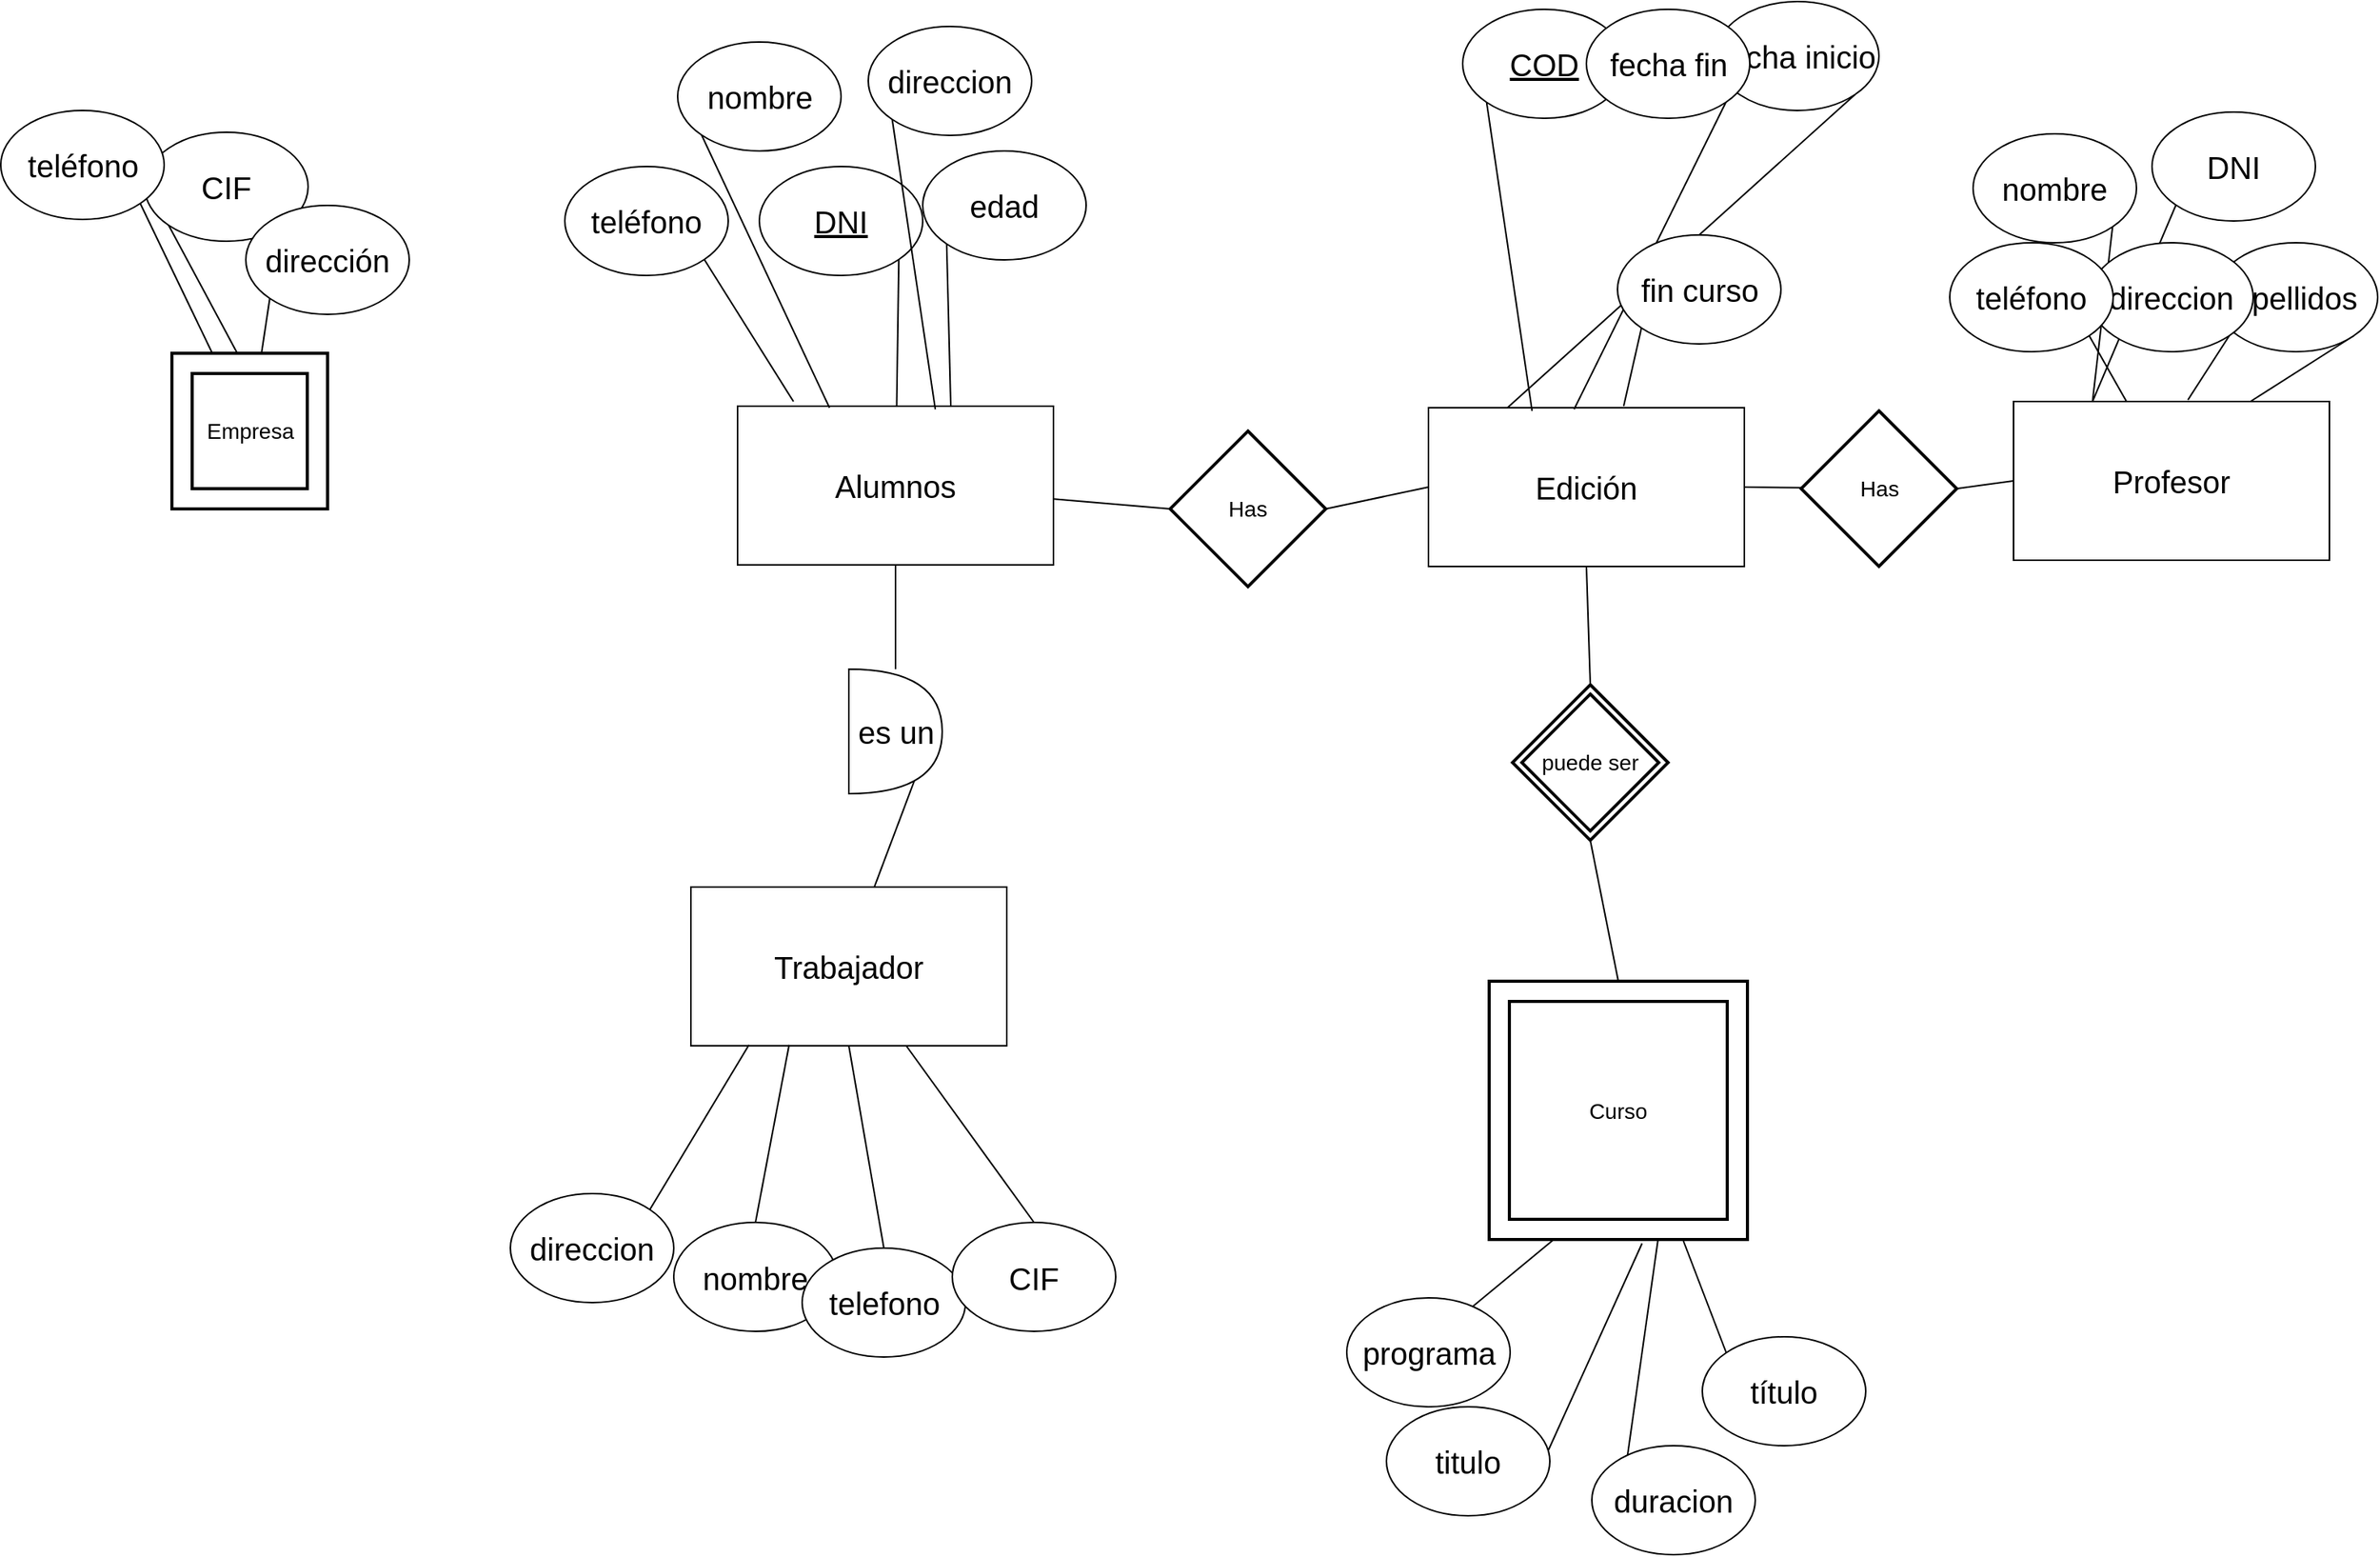 <mxfile pages="1" version="11.2.4" type="device"><diagram id="oihKVc5lA4nmGDFUJJhm" name="Page-1"><mxGraphModel dx="2858" dy="1220" grid="1" gridSize="10" guides="1" tooltips="1" connect="1" arrows="1" fold="1" page="1" pageScale="1" pageWidth="827" pageHeight="1169" math="0" shadow="0"><root><mxCell id="0"/><mxCell id="1" parent="0"/><mxCell id="I_4TS8XAp-XZym7d8aXr-16" style="edgeStyle=none;rounded=0;orthogonalLoop=1;jettySize=auto;html=1;exitX=0.5;exitY=1;exitDx=0;exitDy=0;endArrow=none;endFill=0;" edge="1" parent="1" source="rjAA94AsYqA0xYC1l2HG-2" target="rjAA94AsYqA0xYC1l2HG-53"><mxGeometry relative="1" as="geometry"/></mxCell><mxCell id="rjAA94AsYqA0xYC1l2HG-2" value="Alumnos" style="rounded=0;whiteSpace=wrap;html=1;fontSize=20;" parent="1" vertex="1"><mxGeometry x="76" y="291" width="203" height="102" as="geometry"/></mxCell><mxCell id="rjAA94AsYqA0xYC1l2HG-10" style="edgeStyle=none;rounded=0;orthogonalLoop=1;jettySize=auto;html=1;exitX=1;exitY=1;exitDx=0;exitDy=0;endArrow=none;endFill=0;fontSize=20;" parent="1" source="rjAA94AsYqA0xYC1l2HG-3" target="rjAA94AsYqA0xYC1l2HG-2" edge="1"><mxGeometry relative="1" as="geometry"/></mxCell><mxCell id="rjAA94AsYqA0xYC1l2HG-3" value="DNI" style="ellipse;whiteSpace=wrap;html=1;fontSize=20;fontStyle=4" parent="1" vertex="1"><mxGeometry x="90" y="137" width="105" height="70" as="geometry"/></mxCell><mxCell id="rjAA94AsYqA0xYC1l2HG-12" style="edgeStyle=none;rounded=0;orthogonalLoop=1;jettySize=auto;html=1;exitX=0;exitY=1;exitDx=0;exitDy=0;entryX=0.626;entryY=0.02;entryDx=0;entryDy=0;entryPerimeter=0;endArrow=none;endFill=0;fontSize=20;" parent="1" source="rjAA94AsYqA0xYC1l2HG-5" target="rjAA94AsYqA0xYC1l2HG-2" edge="1"><mxGeometry relative="1" as="geometry"/></mxCell><mxCell id="rjAA94AsYqA0xYC1l2HG-5" value="direccion" style="ellipse;whiteSpace=wrap;html=1;fontSize=20;" parent="1" vertex="1"><mxGeometry x="160" y="47" width="105" height="70" as="geometry"/></mxCell><mxCell id="rjAA94AsYqA0xYC1l2HG-11" style="edgeStyle=none;rounded=0;orthogonalLoop=1;jettySize=auto;html=1;exitX=0;exitY=1;exitDx=0;exitDy=0;entryX=0.291;entryY=0.01;entryDx=0;entryDy=0;entryPerimeter=0;endArrow=none;endFill=0;fontSize=20;" parent="1" source="rjAA94AsYqA0xYC1l2HG-6" target="rjAA94AsYqA0xYC1l2HG-2" edge="1"><mxGeometry relative="1" as="geometry"/></mxCell><mxCell id="rjAA94AsYqA0xYC1l2HG-6" value="nombre" style="ellipse;whiteSpace=wrap;html=1;fontSize=20;" parent="1" vertex="1"><mxGeometry x="37.5" y="57" width="105" height="70" as="geometry"/></mxCell><mxCell id="rjAA94AsYqA0xYC1l2HG-9" style="rounded=0;orthogonalLoop=1;jettySize=auto;html=1;exitX=1;exitY=1;exitDx=0;exitDy=0;entryX=0.177;entryY=-0.029;entryDx=0;entryDy=0;entryPerimeter=0;fontSize=20;endArrow=none;endFill=0;" parent="1" source="rjAA94AsYqA0xYC1l2HG-7" target="rjAA94AsYqA0xYC1l2HG-2" edge="1"><mxGeometry relative="1" as="geometry"/></mxCell><mxCell id="rjAA94AsYqA0xYC1l2HG-7" value="teléfono" style="ellipse;whiteSpace=wrap;html=1;fontSize=20;" parent="1" vertex="1"><mxGeometry x="-35" y="137" width="105" height="70" as="geometry"/></mxCell><mxCell id="rjAA94AsYqA0xYC1l2HG-13" style="edgeStyle=none;rounded=0;orthogonalLoop=1;jettySize=auto;html=1;exitX=0;exitY=1;exitDx=0;exitDy=0;entryX=0.675;entryY=0;entryDx=0;entryDy=0;entryPerimeter=0;endArrow=none;endFill=0;fontSize=20;" parent="1" source="rjAA94AsYqA0xYC1l2HG-8" target="rjAA94AsYqA0xYC1l2HG-2" edge="1"><mxGeometry relative="1" as="geometry"/></mxCell><mxCell id="rjAA94AsYqA0xYC1l2HG-8" value="edad" style="ellipse;whiteSpace=wrap;html=1;fontSize=20;" parent="1" vertex="1"><mxGeometry x="195" y="127" width="105" height="70" as="geometry"/></mxCell><mxCell id="I_4TS8XAp-XZym7d8aXr-8" style="edgeStyle=none;rounded=0;orthogonalLoop=1;jettySize=auto;html=1;exitX=0.5;exitY=1;exitDx=0;exitDy=0;entryX=0.5;entryY=0;entryDx=0;entryDy=0;endArrow=none;endFill=0;" edge="1" parent="1" source="rjAA94AsYqA0xYC1l2HG-15" target="I_4TS8XAp-XZym7d8aXr-7"><mxGeometry relative="1" as="geometry"/></mxCell><mxCell id="I_4TS8XAp-XZym7d8aXr-12" style="edgeStyle=none;rounded=0;orthogonalLoop=1;jettySize=auto;html=1;exitX=0;exitY=0.5;exitDx=0;exitDy=0;entryX=1;entryY=0.5;entryDx=0;entryDy=0;endArrow=none;endFill=0;" edge="1" parent="1" source="rjAA94AsYqA0xYC1l2HG-15" target="rjAA94AsYqA0xYC1l2HG-54"><mxGeometry relative="1" as="geometry"/></mxCell><mxCell id="I_4TS8XAp-XZym7d8aXr-14" style="edgeStyle=none;rounded=0;orthogonalLoop=1;jettySize=auto;html=1;exitX=1;exitY=0.5;exitDx=0;exitDy=0;endArrow=none;endFill=0;" edge="1" parent="1" source="rjAA94AsYqA0xYC1l2HG-15" target="rjAA94AsYqA0xYC1l2HG-55"><mxGeometry relative="1" as="geometry"/></mxCell><mxCell id="rjAA94AsYqA0xYC1l2HG-15" value="Edición" style="rounded=0;whiteSpace=wrap;html=1;fontSize=20;" parent="1" vertex="1"><mxGeometry x="520" y="292" width="203" height="102" as="geometry"/></mxCell><mxCell id="rjAA94AsYqA0xYC1l2HG-30" style="edgeStyle=none;rounded=0;orthogonalLoop=1;jettySize=auto;html=1;exitX=0;exitY=1;exitDx=0;exitDy=0;entryX=0.328;entryY=0.02;entryDx=0;entryDy=0;entryPerimeter=0;endArrow=none;endFill=0;fontSize=20;" parent="1" source="rjAA94AsYqA0xYC1l2HG-16" target="rjAA94AsYqA0xYC1l2HG-15" edge="1"><mxGeometry relative="1" as="geometry"/></mxCell><mxCell id="rjAA94AsYqA0xYC1l2HG-16" value="COD" style="ellipse;whiteSpace=wrap;html=1;fontSize=20;fontStyle=4" parent="1" vertex="1"><mxGeometry x="542" y="36" width="105" height="70" as="geometry"/></mxCell><mxCell id="rjAA94AsYqA0xYC1l2HG-35" style="edgeStyle=none;rounded=0;orthogonalLoop=1;jettySize=auto;html=1;exitX=0;exitY=1;exitDx=0;exitDy=0;endArrow=none;endFill=0;fontSize=20;entryX=0.25;entryY=1;entryDx=0;entryDy=0;" parent="1" source="rjAA94AsYqA0xYC1l2HG-17" target="I_4TS8XAp-XZym7d8aXr-2" edge="1"><mxGeometry relative="1" as="geometry"><mxPoint x="600" y="301" as="targetPoint"/></mxGeometry></mxCell><mxCell id="rjAA94AsYqA0xYC1l2HG-17" value="programa" style="ellipse;whiteSpace=wrap;html=1;fontSize=20;" parent="1" vertex="1"><mxGeometry x="467.5" y="864" width="105" height="70" as="geometry"/></mxCell><mxCell id="rjAA94AsYqA0xYC1l2HG-33" style="edgeStyle=none;rounded=0;orthogonalLoop=1;jettySize=auto;html=1;exitX=0;exitY=1;exitDx=0;exitDy=0;entryX=0.654;entryY=0.998;entryDx=0;entryDy=0;entryPerimeter=0;endArrow=none;endFill=0;fontSize=20;" parent="1" source="rjAA94AsYqA0xYC1l2HG-18" target="I_4TS8XAp-XZym7d8aXr-2" edge="1"><mxGeometry relative="1" as="geometry"/></mxCell><mxCell id="rjAA94AsYqA0xYC1l2HG-18" value="duracion" style="ellipse;whiteSpace=wrap;html=1;fontSize=20;" parent="1" vertex="1"><mxGeometry x="625" y="959" width="105" height="70" as="geometry"/></mxCell><mxCell id="rjAA94AsYqA0xYC1l2HG-31" style="edgeStyle=none;rounded=0;orthogonalLoop=1;jettySize=auto;html=1;exitX=1;exitY=1;exitDx=0;exitDy=0;endArrow=none;endFill=0;fontSize=20;entryX=0.592;entryY=1.015;entryDx=0;entryDy=0;entryPerimeter=0;" parent="1" source="rjAA94AsYqA0xYC1l2HG-19" target="I_4TS8XAp-XZym7d8aXr-2" edge="1"><mxGeometry relative="1" as="geometry"><mxPoint x="585.5" y="460" as="targetPoint"/></mxGeometry></mxCell><mxCell id="rjAA94AsYqA0xYC1l2HG-19" value="titulo" style="ellipse;whiteSpace=wrap;html=1;fontSize=20;" parent="1" vertex="1"><mxGeometry x="493" y="934" width="105" height="70" as="geometry"/></mxCell><mxCell id="rjAA94AsYqA0xYC1l2HG-32" style="edgeStyle=none;rounded=0;orthogonalLoop=1;jettySize=auto;html=1;exitX=1;exitY=1;exitDx=0;exitDy=0;endArrow=none;endFill=0;fontSize=20;entryX=0.25;entryY=0;entryDx=0;entryDy=0;" parent="1" source="rjAA94AsYqA0xYC1l2HG-20" target="rjAA94AsYqA0xYC1l2HG-15" edge="1"><mxGeometry relative="1" as="geometry"><mxPoint x="560" y="301" as="targetPoint"/></mxGeometry></mxCell><mxCell id="rjAA94AsYqA0xYC1l2HG-20" value="fecha inicio" style="ellipse;whiteSpace=wrap;html=1;fontSize=20;" parent="1" vertex="1"><mxGeometry x="704.5" y="31" width="105" height="70" as="geometry"/></mxCell><mxCell id="rjAA94AsYqA0xYC1l2HG-34" style="edgeStyle=none;rounded=0;orthogonalLoop=1;jettySize=auto;html=1;exitX=1;exitY=1;exitDx=0;exitDy=0;endArrow=none;endFill=0;fontSize=20;entryX=0.461;entryY=0.01;entryDx=0;entryDy=0;entryPerimeter=0;" parent="1" source="rjAA94AsYqA0xYC1l2HG-21" target="rjAA94AsYqA0xYC1l2HG-15" edge="1"><mxGeometry relative="1" as="geometry"><mxPoint x="600" y="301" as="targetPoint"/></mxGeometry></mxCell><mxCell id="rjAA94AsYqA0xYC1l2HG-21" value="fecha fin" style="ellipse;whiteSpace=wrap;html=1;fontSize=20;" parent="1" vertex="1"><mxGeometry x="621.5" y="36" width="105" height="70" as="geometry"/></mxCell><mxCell id="rjAA94AsYqA0xYC1l2HG-36" style="edgeStyle=none;rounded=0;orthogonalLoop=1;jettySize=auto;html=1;exitX=0;exitY=1;exitDx=0;exitDy=0;entryX=0.618;entryY=-0.01;entryDx=0;entryDy=0;entryPerimeter=0;endArrow=none;endFill=0;fontSize=20;" parent="1" source="rjAA94AsYqA0xYC1l2HG-22" target="rjAA94AsYqA0xYC1l2HG-15" edge="1"><mxGeometry relative="1" as="geometry"/></mxCell><mxCell id="rjAA94AsYqA0xYC1l2HG-22" value="fin curso" style="ellipse;whiteSpace=wrap;html=1;fontSize=20;" parent="1" vertex="1"><mxGeometry x="641.5" y="181" width="105" height="70" as="geometry"/></mxCell><mxCell id="rjAA94AsYqA0xYC1l2HG-23" value="Profesor" style="rounded=0;whiteSpace=wrap;html=1;fontSize=20;" parent="1" vertex="1"><mxGeometry x="896" y="288" width="203" height="102" as="geometry"/></mxCell><mxCell id="rjAA94AsYqA0xYC1l2HG-39" style="edgeStyle=none;rounded=0;orthogonalLoop=1;jettySize=auto;html=1;exitX=0;exitY=1;exitDx=0;exitDy=0;entryX=0.25;entryY=0;entryDx=0;entryDy=0;endArrow=none;endFill=0;fontSize=20;" parent="1" source="rjAA94AsYqA0xYC1l2HG-24" target="rjAA94AsYqA0xYC1l2HG-23" edge="1"><mxGeometry relative="1" as="geometry"/></mxCell><mxCell id="rjAA94AsYqA0xYC1l2HG-24" value="DNI" style="ellipse;whiteSpace=wrap;html=1;fontSize=20;" parent="1" vertex="1"><mxGeometry x="985" y="102" width="105" height="70" as="geometry"/></mxCell><mxCell id="rjAA94AsYqA0xYC1l2HG-40" style="edgeStyle=none;rounded=0;orthogonalLoop=1;jettySize=auto;html=1;exitX=1;exitY=1;exitDx=0;exitDy=0;entryX=0.25;entryY=0;entryDx=0;entryDy=0;endArrow=none;endFill=0;fontSize=20;" parent="1" source="rjAA94AsYqA0xYC1l2HG-26" target="rjAA94AsYqA0xYC1l2HG-23" edge="1"><mxGeometry relative="1" as="geometry"/></mxCell><mxCell id="rjAA94AsYqA0xYC1l2HG-26" value="nombre" style="ellipse;whiteSpace=wrap;html=1;fontSize=20;" parent="1" vertex="1"><mxGeometry x="870" y="116" width="105" height="70" as="geometry"/></mxCell><mxCell id="rjAA94AsYqA0xYC1l2HG-43" style="edgeStyle=none;rounded=0;orthogonalLoop=1;jettySize=auto;html=1;exitX=1;exitY=1;exitDx=0;exitDy=0;entryX=0.75;entryY=0;entryDx=0;entryDy=0;endArrow=none;endFill=0;fontSize=20;" parent="1" source="rjAA94AsYqA0xYC1l2HG-27" target="rjAA94AsYqA0xYC1l2HG-23" edge="1"><mxGeometry relative="1" as="geometry"/></mxCell><mxCell id="rjAA94AsYqA0xYC1l2HG-27" value="apellidos" style="ellipse;whiteSpace=wrap;html=1;fontSize=20;" parent="1" vertex="1"><mxGeometry x="1025" y="186" width="105" height="70" as="geometry"/></mxCell><mxCell id="rjAA94AsYqA0xYC1l2HG-42" style="edgeStyle=none;rounded=0;orthogonalLoop=1;jettySize=auto;html=1;exitX=1;exitY=1;exitDx=0;exitDy=0;entryX=0.552;entryY=-0.01;entryDx=0;entryDy=0;entryPerimeter=0;endArrow=none;endFill=0;fontSize=20;" parent="1" source="rjAA94AsYqA0xYC1l2HG-28" target="rjAA94AsYqA0xYC1l2HG-23" edge="1"><mxGeometry relative="1" as="geometry"/></mxCell><mxCell id="rjAA94AsYqA0xYC1l2HG-28" value="direccion" style="ellipse;whiteSpace=wrap;html=1;fontSize=20;" parent="1" vertex="1"><mxGeometry x="945" y="186" width="105" height="70" as="geometry"/></mxCell><mxCell id="rjAA94AsYqA0xYC1l2HG-41" style="edgeStyle=none;rounded=0;orthogonalLoop=1;jettySize=auto;html=1;exitX=1;exitY=1;exitDx=0;exitDy=0;endArrow=none;endFill=0;fontSize=20;" parent="1" source="rjAA94AsYqA0xYC1l2HG-29" target="rjAA94AsYqA0xYC1l2HG-23" edge="1"><mxGeometry relative="1" as="geometry"/></mxCell><mxCell id="rjAA94AsYqA0xYC1l2HG-29" value="teléfono" style="ellipse;whiteSpace=wrap;html=1;fontSize=20;" parent="1" vertex="1"><mxGeometry x="855" y="186" width="105" height="70" as="geometry"/></mxCell><mxCell id="rjAA94AsYqA0xYC1l2HG-45" value="Empresa" style="shape=ext;strokeWidth=2;margin=10;double=1;whiteSpace=wrap;html=1;align=center;fontSize=14;" parent="1" vertex="1"><mxGeometry x="-287.5" y="257" width="100" height="100" as="geometry"/></mxCell><mxCell id="rjAA94AsYqA0xYC1l2HG-50" style="edgeStyle=none;rounded=0;orthogonalLoop=1;jettySize=auto;html=1;exitX=0;exitY=1;exitDx=0;exitDy=0;entryX=0.42;entryY=0;entryDx=0;entryDy=0;entryPerimeter=0;endArrow=none;endFill=0;fontSize=20;" parent="1" source="rjAA94AsYqA0xYC1l2HG-46" target="rjAA94AsYqA0xYC1l2HG-45" edge="1"><mxGeometry relative="1" as="geometry"/></mxCell><mxCell id="rjAA94AsYqA0xYC1l2HG-46" value="CIF" style="ellipse;whiteSpace=wrap;html=1;fontSize=20;" parent="1" vertex="1"><mxGeometry x="-305" y="115" width="105" height="70" as="geometry"/></mxCell><mxCell id="rjAA94AsYqA0xYC1l2HG-49" style="edgeStyle=none;rounded=0;orthogonalLoop=1;jettySize=auto;html=1;exitX=1;exitY=1;exitDx=0;exitDy=0;endArrow=none;endFill=0;fontSize=20;" parent="1" source="rjAA94AsYqA0xYC1l2HG-47" target="rjAA94AsYqA0xYC1l2HG-45" edge="1"><mxGeometry relative="1" as="geometry"/></mxCell><mxCell id="rjAA94AsYqA0xYC1l2HG-47" value="teléfono" style="ellipse;whiteSpace=wrap;html=1;fontSize=20;" parent="1" vertex="1"><mxGeometry x="-397.5" y="101" width="105" height="70" as="geometry"/></mxCell><mxCell id="rjAA94AsYqA0xYC1l2HG-51" style="edgeStyle=none;rounded=0;orthogonalLoop=1;jettySize=auto;html=1;exitX=0;exitY=1;exitDx=0;exitDy=0;endArrow=none;endFill=0;fontSize=20;" parent="1" source="rjAA94AsYqA0xYC1l2HG-48" target="rjAA94AsYqA0xYC1l2HG-45" edge="1"><mxGeometry relative="1" as="geometry"/></mxCell><mxCell id="rjAA94AsYqA0xYC1l2HG-48" value="dirección" style="ellipse;whiteSpace=wrap;html=1;fontSize=20;" parent="1" vertex="1"><mxGeometry x="-240" y="162" width="105" height="70" as="geometry"/></mxCell><mxCell id="I_4TS8XAp-XZym7d8aXr-18" style="edgeStyle=none;rounded=0;orthogonalLoop=1;jettySize=auto;html=1;exitX=0.7;exitY=0.9;exitDx=0;exitDy=0;exitPerimeter=0;entryX=0.578;entryY=0.014;entryDx=0;entryDy=0;entryPerimeter=0;endArrow=none;endFill=0;" edge="1" parent="1" source="rjAA94AsYqA0xYC1l2HG-53" target="I_4TS8XAp-XZym7d8aXr-17"><mxGeometry relative="1" as="geometry"/></mxCell><mxCell id="rjAA94AsYqA0xYC1l2HG-53" value="es un" style="shape=or;whiteSpace=wrap;html=1;fontSize=20;" parent="1" vertex="1"><mxGeometry x="147.5" y="460" width="60" height="80" as="geometry"/></mxCell><mxCell id="I_4TS8XAp-XZym7d8aXr-13" style="edgeStyle=none;rounded=0;orthogonalLoop=1;jettySize=auto;html=1;exitX=0;exitY=0.5;exitDx=0;exitDy=0;endArrow=none;endFill=0;" edge="1" parent="1" source="rjAA94AsYqA0xYC1l2HG-54" target="rjAA94AsYqA0xYC1l2HG-2"><mxGeometry relative="1" as="geometry"/></mxCell><mxCell id="rjAA94AsYqA0xYC1l2HG-54" value="Has" style="shape=rhombus;strokeWidth=2;fontSize=17;perimeter=rhombusPerimeter;whiteSpace=wrap;html=1;align=center;fontSize=14;" parent="1" vertex="1"><mxGeometry x="354" y="307" width="100" height="100" as="geometry"/></mxCell><mxCell id="I_4TS8XAp-XZym7d8aXr-15" style="edgeStyle=none;rounded=0;orthogonalLoop=1;jettySize=auto;html=1;exitX=1;exitY=0.5;exitDx=0;exitDy=0;entryX=0;entryY=0.5;entryDx=0;entryDy=0;endArrow=none;endFill=0;" edge="1" parent="1" source="rjAA94AsYqA0xYC1l2HG-55" target="rjAA94AsYqA0xYC1l2HG-23"><mxGeometry relative="1" as="geometry"/></mxCell><mxCell id="rjAA94AsYqA0xYC1l2HG-55" value="Has" style="shape=rhombus;strokeWidth=2;fontSize=17;perimeter=rhombusPerimeter;whiteSpace=wrap;html=1;align=center;fontSize=14;" parent="1" vertex="1"><mxGeometry x="759.5" y="294" width="100" height="100" as="geometry"/></mxCell><mxCell id="I_4TS8XAp-XZym7d8aXr-2" value="Curso" style="shape=ext;strokeWidth=2;margin=10;double=1;whiteSpace=wrap;html=1;align=center;fontSize=14;" vertex="1" parent="1"><mxGeometry x="559" y="660.5" width="166" height="166" as="geometry"/></mxCell><mxCell id="I_4TS8XAp-XZym7d8aXr-5" style="edgeStyle=none;rounded=0;orthogonalLoop=1;jettySize=auto;html=1;exitX=0;exitY=0;exitDx=0;exitDy=0;entryX=0.75;entryY=1;entryDx=0;entryDy=0;endArrow=none;endFill=0;" edge="1" parent="1" source="I_4TS8XAp-XZym7d8aXr-4" target="I_4TS8XAp-XZym7d8aXr-2"><mxGeometry relative="1" as="geometry"/></mxCell><mxCell id="I_4TS8XAp-XZym7d8aXr-4" value="título" style="ellipse;whiteSpace=wrap;html=1;fontSize=20;" vertex="1" parent="1"><mxGeometry x="696" y="889" width="105" height="70" as="geometry"/></mxCell><mxCell id="I_4TS8XAp-XZym7d8aXr-9" style="edgeStyle=none;rounded=0;orthogonalLoop=1;jettySize=auto;html=1;exitX=0.5;exitY=1;exitDx=0;exitDy=0;entryX=0.5;entryY=0;entryDx=0;entryDy=0;endArrow=none;endFill=0;" edge="1" parent="1" source="I_4TS8XAp-XZym7d8aXr-7" target="I_4TS8XAp-XZym7d8aXr-2"><mxGeometry relative="1" as="geometry"/></mxCell><mxCell id="I_4TS8XAp-XZym7d8aXr-7" value="puede ser" style="shape=rhombus;double=1;strokeWidth=2;fontSize=17;perimeter=rhombusPerimeter;whiteSpace=wrap;html=1;align=center;fontSize=14;" vertex="1" parent="1"><mxGeometry x="574" y="470" width="100" height="100" as="geometry"/></mxCell><mxCell id="I_4TS8XAp-XZym7d8aXr-17" value="Trabajador" style="rounded=0;whiteSpace=wrap;html=1;fontSize=20;" vertex="1" parent="1"><mxGeometry x="46" y="600" width="203" height="102" as="geometry"/></mxCell><mxCell id="I_4TS8XAp-XZym7d8aXr-24" style="edgeStyle=none;rounded=0;orthogonalLoop=1;jettySize=auto;html=1;exitX=0.5;exitY=0;exitDx=0;exitDy=0;entryX=0.311;entryY=0.994;entryDx=0;entryDy=0;entryPerimeter=0;endArrow=none;endFill=0;" edge="1" parent="1" source="I_4TS8XAp-XZym7d8aXr-19" target="I_4TS8XAp-XZym7d8aXr-17"><mxGeometry relative="1" as="geometry"/></mxCell><mxCell id="I_4TS8XAp-XZym7d8aXr-19" value="nombre" style="ellipse;whiteSpace=wrap;html=1;fontSize=20;" vertex="1" parent="1"><mxGeometry x="35" y="815.5" width="105" height="70" as="geometry"/></mxCell><mxCell id="I_4TS8XAp-XZym7d8aXr-25" style="edgeStyle=none;rounded=0;orthogonalLoop=1;jettySize=auto;html=1;exitX=0.5;exitY=0;exitDx=0;exitDy=0;entryX=0.5;entryY=1;entryDx=0;entryDy=0;endArrow=none;endFill=0;" edge="1" parent="1" source="I_4TS8XAp-XZym7d8aXr-20" target="I_4TS8XAp-XZym7d8aXr-17"><mxGeometry relative="1" as="geometry"/></mxCell><mxCell id="I_4TS8XAp-XZym7d8aXr-20" value="telefono" style="ellipse;whiteSpace=wrap;html=1;fontSize=20;" vertex="1" parent="1"><mxGeometry x="117.5" y="832" width="105" height="70" as="geometry"/></mxCell><mxCell id="I_4TS8XAp-XZym7d8aXr-23" style="edgeStyle=none;rounded=0;orthogonalLoop=1;jettySize=auto;html=1;exitX=1;exitY=0;exitDx=0;exitDy=0;entryX=0.184;entryY=0.994;entryDx=0;entryDy=0;entryPerimeter=0;endArrow=none;endFill=0;" edge="1" parent="1" source="I_4TS8XAp-XZym7d8aXr-21" target="I_4TS8XAp-XZym7d8aXr-17"><mxGeometry relative="1" as="geometry"/></mxCell><mxCell id="I_4TS8XAp-XZym7d8aXr-21" value="direccion" style="ellipse;whiteSpace=wrap;html=1;fontSize=20;" vertex="1" parent="1"><mxGeometry x="-70" y="797" width="105" height="70" as="geometry"/></mxCell><mxCell id="I_4TS8XAp-XZym7d8aXr-26" style="edgeStyle=none;rounded=0;orthogonalLoop=1;jettySize=auto;html=1;exitX=0.5;exitY=0;exitDx=0;exitDy=0;endArrow=none;endFill=0;" edge="1" parent="1" source="I_4TS8XAp-XZym7d8aXr-22" target="I_4TS8XAp-XZym7d8aXr-17"><mxGeometry relative="1" as="geometry"/></mxCell><mxCell id="I_4TS8XAp-XZym7d8aXr-22" value="CIF" style="ellipse;whiteSpace=wrap;html=1;fontSize=20;" vertex="1" parent="1"><mxGeometry x="214" y="815.5" width="105" height="70" as="geometry"/></mxCell></root></mxGraphModel></diagram></mxfile>